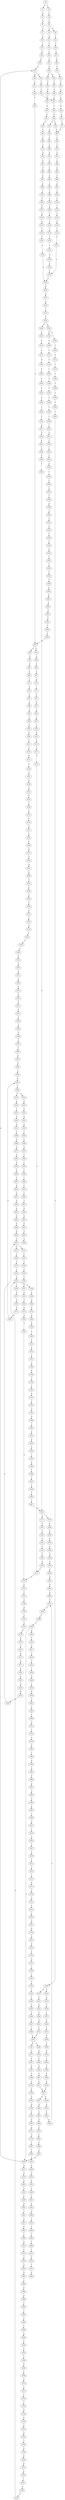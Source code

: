 strict digraph  {
	S0 -> S1 [ label = G ];
	S0 -> S2 [ label = C ];
	S1 -> S3 [ label = G ];
	S2 -> S4 [ label = G ];
	S3 -> S5 [ label = G ];
	S4 -> S6 [ label = G ];
	S5 -> S7 [ label = T ];
	S6 -> S8 [ label = G ];
	S6 -> S9 [ label = C ];
	S7 -> S10 [ label = C ];
	S8 -> S11 [ label = C ];
	S9 -> S12 [ label = A ];
	S10 -> S13 [ label = C ];
	S11 -> S14 [ label = T ];
	S12 -> S15 [ label = C ];
	S13 -> S16 [ label = C ];
	S14 -> S17 [ label = C ];
	S15 -> S18 [ label = C ];
	S16 -> S19 [ label = G ];
	S17 -> S20 [ label = A ];
	S18 -> S21 [ label = G ];
	S19 -> S22 [ label = A ];
	S20 -> S23 [ label = C ];
	S21 -> S24 [ label = A ];
	S22 -> S25 [ label = G ];
	S22 -> S26 [ label = A ];
	S23 -> S27 [ label = G ];
	S24 -> S28 [ label = G ];
	S24 -> S29 [ label = A ];
	S25 -> S30 [ label = T ];
	S26 -> S31 [ label = G ];
	S27 -> S32 [ label = T ];
	S28 -> S33 [ label = T ];
	S29 -> S34 [ label = T ];
	S30 -> S35 [ label = C ];
	S31 -> S36 [ label = T ];
	S32 -> S37 [ label = C ];
	S33 -> S38 [ label = C ];
	S34 -> S39 [ label = G ];
	S35 -> S40 [ label = C ];
	S36 -> S41 [ label = C ];
	S37 -> S42 [ label = C ];
	S38 -> S40 [ label = C ];
	S39 -> S43 [ label = T ];
	S40 -> S44 [ label = A ];
	S41 -> S45 [ label = G ];
	S42 -> S46 [ label = A ];
	S43 -> S47 [ label = A ];
	S44 -> S48 [ label = G ];
	S45 -> S49 [ label = C ];
	S45 -> S50 [ label = A ];
	S46 -> S51 [ label = G ];
	S47 -> S52 [ label = G ];
	S48 -> S53 [ label = T ];
	S48 -> S54 [ label = C ];
	S49 -> S55 [ label = G ];
	S50 -> S56 [ label = G ];
	S51 -> S57 [ label = C ];
	S52 -> S58 [ label = T ];
	S53 -> S59 [ label = A ];
	S54 -> S60 [ label = T ];
	S55 -> S61 [ label = G ];
	S56 -> S62 [ label = G ];
	S57 -> S60 [ label = T ];
	S58 -> S63 [ label = T ];
	S59 -> S64 [ label = G ];
	S60 -> S65 [ label = T ];
	S61 -> S66 [ label = C ];
	S62 -> S67 [ label = T ];
	S63 -> S68 [ label = T ];
	S64 -> S69 [ label = G ];
	S65 -> S70 [ label = C ];
	S66 -> S71 [ label = T ];
	S67 -> S72 [ label = A ];
	S68 -> S73 [ label = C ];
	S69 -> S74 [ label = G ];
	S70 -> S75 [ label = A ];
	S71 -> S76 [ label = A ];
	S72 -> S77 [ label = T ];
	S73 -> S78 [ label = A ];
	S74 -> S79 [ label = T ];
	S75 -> S80 [ label = C ];
	S76 -> S81 [ label = T ];
	S77 -> S82 [ label = A ];
	S78 -> S83 [ label = C ];
	S79 -> S84 [ label = C ];
	S80 -> S85 [ label = G ];
	S81 -> S86 [ label = A ];
	S82 -> S87 [ label = A ];
	S83 -> S88 [ label = T ];
	S84 -> S89 [ label = A ];
	S85 -> S90 [ label = C ];
	S86 -> S91 [ label = G ];
	S87 -> S92 [ label = G ];
	S88 -> S93 [ label = C ];
	S89 -> S94 [ label = C ];
	S90 -> S95 [ label = C ];
	S91 -> S96 [ label = T ];
	S92 -> S97 [ label = T ];
	S93 -> S98 [ label = C ];
	S94 -> S99 [ label = T ];
	S95 -> S100 [ label = C ];
	S96 -> S101 [ label = A ];
	S97 -> S102 [ label = C ];
	S98 -> S103 [ label = T ];
	S99 -> S104 [ label = C ];
	S100 -> S105 [ label = T ];
	S101 -> S106 [ label = G ];
	S102 -> S107 [ label = G ];
	S103 -> S108 [ label = T ];
	S104 -> S109 [ label = G ];
	S105 -> S110 [ label = T ];
	S106 -> S111 [ label = C ];
	S107 -> S112 [ label = T ];
	S108 -> S113 [ label = T ];
	S109 -> S114 [ label = C ];
	S110 -> S115 [ label = C ];
	S111 -> S116 [ label = C ];
	S112 -> S117 [ label = G ];
	S113 -> S118 [ label = C ];
	S114 -> S119 [ label = T ];
	S115 -> S120 [ label = A ];
	S116 -> S121 [ label = G ];
	S117 -> S122 [ label = G ];
	S118 -> S123 [ label = A ];
	S119 -> S124 [ label = T ];
	S120 -> S125 [ label = T ];
	S121 -> S126 [ label = A ];
	S122 -> S127 [ label = T ];
	S123 -> S128 [ label = T ];
	S124 -> S129 [ label = C ];
	S125 -> S130 [ label = C ];
	S126 -> S131 [ label = A ];
	S127 -> S132 [ label = A ];
	S128 -> S133 [ label = C ];
	S129 -> S134 [ label = A ];
	S130 -> S135 [ label = C ];
	S131 -> S136 [ label = A ];
	S132 -> S137 [ label = C ];
	S133 -> S138 [ label = C ];
	S134 -> S139 [ label = T ];
	S135 -> S140 [ label = A ];
	S136 -> S141 [ label = C ];
	S137 -> S142 [ label = C ];
	S138 -> S140 [ label = A ];
	S139 -> S143 [ label = C ];
	S140 -> S144 [ label = G ];
	S141 -> S145 [ label = C ];
	S142 -> S146 [ label = G ];
	S143 -> S135 [ label = C ];
	S144 -> S147 [ label = A ];
	S145 -> S148 [ label = C ];
	S146 -> S149 [ label = G ];
	S147 -> S150 [ label = A ];
	S148 -> S151 [ label = C ];
	S149 -> S152 [ label = T ];
	S150 -> S153 [ label = C ];
	S151 -> S154 [ label = G ];
	S152 -> S155 [ label = G ];
	S153 -> S156 [ label = C ];
	S154 -> S157 [ label = A ];
	S155 -> S158 [ label = G ];
	S156 -> S159 [ label = A ];
	S156 -> S160 [ label = G ];
	S157 -> S161 [ label = C ];
	S158 -> S162 [ label = T ];
	S159 -> S163 [ label = G ];
	S159 -> S164 [ label = C ];
	S160 -> S165 [ label = G ];
	S161 -> S166 [ label = T ];
	S162 -> S167 [ label = T ];
	S163 -> S168 [ label = A ];
	S164 -> S169 [ label = C ];
	S165 -> S170 [ label = A ];
	S166 -> S171 [ label = A ];
	S167 -> S172 [ label = A ];
	S168 -> S173 [ label = C ];
	S169 -> S174 [ label = A ];
	S170 -> S175 [ label = C ];
	S171 -> S176 [ label = G ];
	S172 -> S177 [ label = G ];
	S173 -> S178 [ label = T ];
	S174 -> S179 [ label = C ];
	S175 -> S180 [ label = G ];
	S176 -> S181 [ label = A ];
	S177 -> S182 [ label = A ];
	S178 -> S183 [ label = C ];
	S179 -> S184 [ label = C ];
	S180 -> S185 [ label = C ];
	S181 -> S186 [ label = A ];
	S182 -> S187 [ label = A ];
	S183 -> S188 [ label = C ];
	S184 -> S189 [ label = C ];
	S185 -> S190 [ label = C ];
	S186 -> S191 [ label = T ];
	S187 -> S192 [ label = G ];
	S188 -> S193 [ label = C ];
	S189 -> S194 [ label = C ];
	S190 -> S195 [ label = C ];
	S191 -> S196 [ label = C ];
	S192 -> S197 [ label = G ];
	S193 -> S198 [ label = A ];
	S194 -> S199 [ label = T ];
	S195 -> S200 [ label = A ];
	S196 -> S201 [ label = G ];
	S197 -> S202 [ label = G ];
	S198 -> S203 [ label = T ];
	S199 -> S204 [ label = T ];
	S200 -> S205 [ label = T ];
	S201 -> S206 [ label = G ];
	S202 -> S207 [ label = G ];
	S203 -> S208 [ label = C ];
	S204 -> S209 [ label = C ];
	S205 -> S210 [ label = C ];
	S206 -> S211 [ label = G ];
	S207 -> S212 [ label = T ];
	S207 -> S213 [ label = G ];
	S208 -> S214 [ label = T ];
	S209 -> S215 [ label = C ];
	S209 -> S216 [ label = G ];
	S210 -> S217 [ label = G ];
	S211 -> S218 [ label = T ];
	S212 -> S219 [ label = C ];
	S213 -> S220 [ label = T ];
	S214 -> S221 [ label = G ];
	S215 -> S222 [ label = T ];
	S216 -> S223 [ label = A ];
	S217 -> S224 [ label = T ];
	S218 -> S225 [ label = A ];
	S219 -> S226 [ label = T ];
	S220 -> S227 [ label = C ];
	S221 -> S228 [ label = C ];
	S222 -> S229 [ label = G ];
	S223 -> S230 [ label = T ];
	S224 -> S231 [ label = C ];
	S225 -> S232 [ label = T ];
	S226 -> S233 [ label = C ];
	S227 -> S234 [ label = C ];
	S228 -> S235 [ label = C ];
	S229 -> S236 [ label = T ];
	S230 -> S237 [ label = C ];
	S231 -> S238 [ label = C ];
	S232 -> S239 [ label = C ];
	S233 -> S240 [ label = T ];
	S234 -> S241 [ label = G ];
	S235 -> S242 [ label = A ];
	S236 -> S243 [ label = C ];
	S237 -> S244 [ label = G ];
	S238 -> S245 [ label = T ];
	S239 -> S246 [ label = C ];
	S240 -> S247 [ label = C ];
	S241 -> S248 [ label = C ];
	S241 -> S249 [ label = T ];
	S242 -> S250 [ label = G ];
	S243 -> S251 [ label = C ];
	S244 -> S252 [ label = T ];
	S245 -> S253 [ label = C ];
	S246 -> S254 [ label = C ];
	S247 -> S255 [ label = G ];
	S248 -> S256 [ label = C ];
	S249 -> S257 [ label = C ];
	S250 -> S258 [ label = T ];
	S251 -> S259 [ label = T ];
	S252 -> S260 [ label = T ];
	S253 -> S261 [ label = T ];
	S254 -> S262 [ label = G ];
	S255 -> S263 [ label = T ];
	S256 -> S264 [ label = G ];
	S257 -> S265 [ label = G ];
	S258 -> S266 [ label = C ];
	S259 -> S267 [ label = A ];
	S259 -> S268 [ label = T ];
	S260 -> S269 [ label = T ];
	S261 -> S270 [ label = T ];
	S261 -> S271 [ label = G ];
	S262 -> S272 [ label = A ];
	S263 -> S273 [ label = G ];
	S264 -> S274 [ label = G ];
	S265 -> S275 [ label = G ];
	S266 -> S276 [ label = G ];
	S267 -> S277 [ label = C ];
	S268 -> S278 [ label = G ];
	S269 -> S279 [ label = G ];
	S270 -> S280 [ label = C ];
	S271 -> S281 [ label = T ];
	S272 -> S282 [ label = A ];
	S273 -> S283 [ label = G ];
	S274 -> S284 [ label = A ];
	S275 -> S285 [ label = A ];
	S276 -> S286 [ label = T ];
	S277 -> S287 [ label = T ];
	S278 -> S288 [ label = T ];
	S279 -> S289 [ label = T ];
	S280 -> S290 [ label = T ];
	S281 -> S291 [ label = C ];
	S282 -> S292 [ label = A ];
	S283 -> S293 [ label = T ];
	S284 -> S294 [ label = A ];
	S285 -> S295 [ label = A ];
	S286 -> S296 [ label = A ];
	S287 -> S297 [ label = A ];
	S288 -> S298 [ label = A ];
	S289 -> S299 [ label = A ];
	S290 -> S300 [ label = C ];
	S291 -> S301 [ label = G ];
	S292 -> S302 [ label = G ];
	S293 -> S132 [ label = A ];
	S294 -> S303 [ label = C ];
	S295 -> S304 [ label = C ];
	S296 -> S305 [ label = A ];
	S297 -> S306 [ label = C ];
	S298 -> S307 [ label = G ];
	S299 -> S308 [ label = G ];
	S300 -> S309 [ label = G ];
	S301 -> S310 [ label = T ];
	S302 -> S311 [ label = T ];
	S303 -> S312 [ label = T ];
	S304 -> S313 [ label = A ];
	S304 -> S314 [ label = T ];
	S305 -> S315 [ label = G ];
	S306 -> S316 [ label = C ];
	S307 -> S317 [ label = G ];
	S308 -> S318 [ label = G ];
	S309 -> S319 [ label = G ];
	S310 -> S320 [ label = G ];
	S311 -> S321 [ label = G ];
	S312 -> S322 [ label = G ];
	S313 -> S323 [ label = G ];
	S314 -> S324 [ label = A ];
	S315 -> S325 [ label = A ];
	S316 -> S326 [ label = A ];
	S317 -> S327 [ label = A ];
	S318 -> S327 [ label = A ];
	S319 -> S328 [ label = A ];
	S320 -> S329 [ label = G ];
	S321 -> S330 [ label = T ];
	S322 -> S331 [ label = C ];
	S323 -> S332 [ label = G ];
	S324 -> S333 [ label = C ];
	S325 -> S334 [ label = C ];
	S326 -> S335 [ label = G ];
	S327 -> S336 [ label = G ];
	S327 -> S337 [ label = A ];
	S328 -> S338 [ label = G ];
	S329 -> S127 [ label = T ];
	S330 -> S339 [ label = C ];
	S331 -> S340 [ label = A ];
	S332 -> S341 [ label = A ];
	S333 -> S342 [ label = A ];
	S334 -> S343 [ label = G ];
	S335 -> S344 [ label = G ];
	S336 -> S345 [ label = A ];
	S337 -> S346 [ label = A ];
	S338 -> S347 [ label = A ];
	S339 -> S348 [ label = G ];
	S340 -> S349 [ label = A ];
	S341 -> S350 [ label = A ];
	S342 -> S351 [ label = A ];
	S343 -> S352 [ label = G ];
	S344 -> S353 [ label = A ];
	S345 -> S354 [ label = G ];
	S346 -> S355 [ label = G ];
	S347 -> S356 [ label = G ];
	S348 -> S357 [ label = T ];
	S349 -> S358 [ label = C ];
	S350 -> S359 [ label = T ];
	S351 -> S360 [ label = C ];
	S352 -> S361 [ label = C ];
	S353 -> S362 [ label = G ];
	S354 -> S363 [ label = G ];
	S355 -> S364 [ label = G ];
	S356 -> S365 [ label = G ];
	S357 -> S366 [ label = C ];
	S358 -> S367 [ label = C ];
	S359 -> S368 [ label = A ];
	S360 -> S369 [ label = G ];
	S361 -> S370 [ label = T ];
	S362 -> S371 [ label = A ];
	S363 -> S372 [ label = T ];
	S364 -> S373 [ label = T ];
	S365 -> S372 [ label = T ];
	S366 -> S374 [ label = G ];
	S367 -> S375 [ label = A ];
	S368 -> S376 [ label = G ];
	S369 -> S377 [ label = A ];
	S370 -> S378 [ label = C ];
	S371 -> S379 [ label = G ];
	S372 -> S380 [ label = C ];
	S373 -> S381 [ label = C ];
	S374 -> S382 [ label = G ];
	S375 -> S383 [ label = G ];
	S376 -> S384 [ label = T ];
	S377 -> S385 [ label = A ];
	S378 -> S386 [ label = T ];
	S379 -> S387 [ label = T ];
	S380 -> S388 [ label = C ];
	S381 -> S389 [ label = C ];
	S382 -> S390 [ label = A ];
	S383 -> S391 [ label = A ];
	S384 -> S392 [ label = C ];
	S385 -> S393 [ label = A ];
	S386 -> S394 [ label = C ];
	S387 -> S395 [ label = C ];
	S388 -> S396 [ label = C ];
	S389 -> S397 [ label = C ];
	S390 -> S295 [ label = A ];
	S391 -> S398 [ label = A ];
	S392 -> S399 [ label = T ];
	S393 -> S400 [ label = A ];
	S394 -> S401 [ label = G ];
	S395 -> S402 [ label = A ];
	S396 -> S403 [ label = A ];
	S396 -> S404 [ label = G ];
	S397 -> S404 [ label = G ];
	S398 -> S405 [ label = C ];
	S399 -> S406 [ label = C ];
	S400 -> S407 [ label = C ];
	S401 -> S408 [ label = A ];
	S402 -> S409 [ label = G ];
	S403 -> S410 [ label = G ];
	S404 -> S411 [ label = G ];
	S404 -> S22 [ label = A ];
	S405 -> S412 [ label = A ];
	S406 -> S413 [ label = T ];
	S407 -> S414 [ label = A ];
	S408 -> S415 [ label = A ];
	S409 -> S416 [ label = G ];
	S410 -> S417 [ label = A ];
	S411 -> S418 [ label = A ];
	S412 -> S419 [ label = G ];
	S413 -> S420 [ label = C ];
	S414 -> S421 [ label = G ];
	S415 -> S422 [ label = G ];
	S416 -> S423 [ label = A ];
	S417 -> S424 [ label = G ];
	S418 -> S425 [ label = G ];
	S419 -> S426 [ label = C ];
	S420 -> S427 [ label = T ];
	S421 -> S428 [ label = A ];
	S422 -> S429 [ label = T ];
	S423 -> S430 [ label = C ];
	S424 -> S431 [ label = C ];
	S425 -> S432 [ label = G ];
	S426 -> S433 [ label = C ];
	S427 -> S434 [ label = G ];
	S428 -> S435 [ label = A ];
	S429 -> S436 [ label = C ];
	S430 -> S437 [ label = C ];
	S431 -> S438 [ label = C ];
	S432 -> S439 [ label = C ];
	S433 -> S440 [ label = G ];
	S434 -> S441 [ label = A ];
	S435 -> S442 [ label = G ];
	S436 -> S45 [ label = G ];
	S437 -> S443 [ label = A ];
	S438 -> S444 [ label = A ];
	S439 -> S445 [ label = G ];
	S440 -> S446 [ label = T ];
	S441 -> S447 [ label = G ];
	S442 -> S448 [ label = G ];
	S443 -> S449 [ label = G ];
	S444 -> S450 [ label = C ];
	S445 -> S451 [ label = T ];
	S446 -> S452 [ label = C ];
	S447 -> S453 [ label = T ];
	S448 -> S454 [ label = G ];
	S449 -> S455 [ label = T ];
	S450 -> S456 [ label = G ];
	S451 -> S457 [ label = G ];
	S452 -> S458 [ label = C ];
	S453 -> S459 [ label = A ];
	S454 -> S207 [ label = G ];
	S455 -> S460 [ label = C ];
	S456 -> S461 [ label = G ];
	S457 -> S462 [ label = G ];
	S458 -> S463 [ label = T ];
	S460 -> S464 [ label = T ];
	S461 -> S465 [ label = T ];
	S462 -> S466 [ label = T ];
	S463 -> S467 [ label = C ];
	S464 -> S468 [ label = C ];
	S465 -> S469 [ label = T ];
	S466 -> S470 [ label = A ];
	S467 -> S261 [ label = T ];
	S468 -> S471 [ label = T ];
	S469 -> S472 [ label = A ];
	S470 -> S473 [ label = T ];
	S471 -> S474 [ label = G ];
	S472 -> S475 [ label = C ];
	S473 -> S476 [ label = G ];
	S474 -> S477 [ label = T ];
	S475 -> S478 [ label = T ];
	S476 -> S479 [ label = A ];
	S477 -> S480 [ label = A ];
	S478 -> S481 [ label = G ];
	S479 -> S482 [ label = G ];
	S481 -> S483 [ label = C ];
	S482 -> S484 [ label = C ];
	S483 -> S485 [ label = A ];
	S484 -> S486 [ label = G ];
	S485 -> S487 [ label = G ];
	S486 -> S488 [ label = G ];
	S487 -> S489 [ label = A ];
	S488 -> S490 [ label = T ];
	S489 -> S491 [ label = C ];
	S490 -> S492 [ label = C ];
	S491 -> S493 [ label = G ];
	S492 -> S494 [ label = G ];
	S493 -> S495 [ label = G ];
	S494 -> S496 [ label = C ];
	S495 -> S497 [ label = A ];
	S496 -> S498 [ label = A ];
	S497 -> S499 [ label = C ];
	S498 -> S500 [ label = C ];
	S499 -> S501 [ label = A ];
	S500 -> S502 [ label = G ];
	S501 -> S503 [ label = C ];
	S502 -> S504 [ label = C ];
	S503 -> S505 [ label = A ];
	S504 -> S506 [ label = G ];
	S505 -> S507 [ label = C ];
	S506 -> S508 [ label = C ];
	S507 -> S509 [ label = C ];
	S508 -> S510 [ label = G ];
	S509 -> S511 [ label = T ];
	S510 -> S512 [ label = G ];
	S511 -> S513 [ label = C ];
	S512 -> S514 [ label = C ];
	S513 -> S515 [ label = T ];
	S514 -> S516 [ label = T ];
	S515 -> S517 [ label = A ];
	S516 -> S518 [ label = G ];
	S517 -> S519 [ label = G ];
	S518 -> S520 [ label = G ];
	S519 -> S521 [ label = A ];
	S520 -> S522 [ label = A ];
	S521 -> S523 [ label = A ];
	S522 -> S524 [ label = A ];
	S523 -> S525 [ label = C ];
	S524 -> S526 [ label = T ];
	S525 -> S527 [ label = G ];
	S526 -> S528 [ label = G ];
	S527 -> S529 [ label = A ];
	S528 -> S530 [ label = G ];
	S529 -> S531 [ label = G ];
	S530 -> S532 [ label = G ];
	S531 -> S533 [ label = G ];
	S532 -> S534 [ label = G ];
	S533 -> S535 [ label = T ];
	S534 -> S536 [ label = T ];
	S535 -> S537 [ label = G ];
	S536 -> S538 [ label = C ];
	S537 -> S539 [ label = T ];
	S538 -> S540 [ label = C ];
	S539 -> S541 [ label = C ];
	S540 -> S241 [ label = G ];
	S541 -> S542 [ label = C ];
	S542 -> S543 [ label = C ];
	S543 -> S544 [ label = T ];
	S544 -> S545 [ label = G ];
	S545 -> S546 [ label = T ];
	S546 -> S547 [ label = C ];
	S547 -> S548 [ label = C ];
	S548 -> S259 [ label = T ];
}
